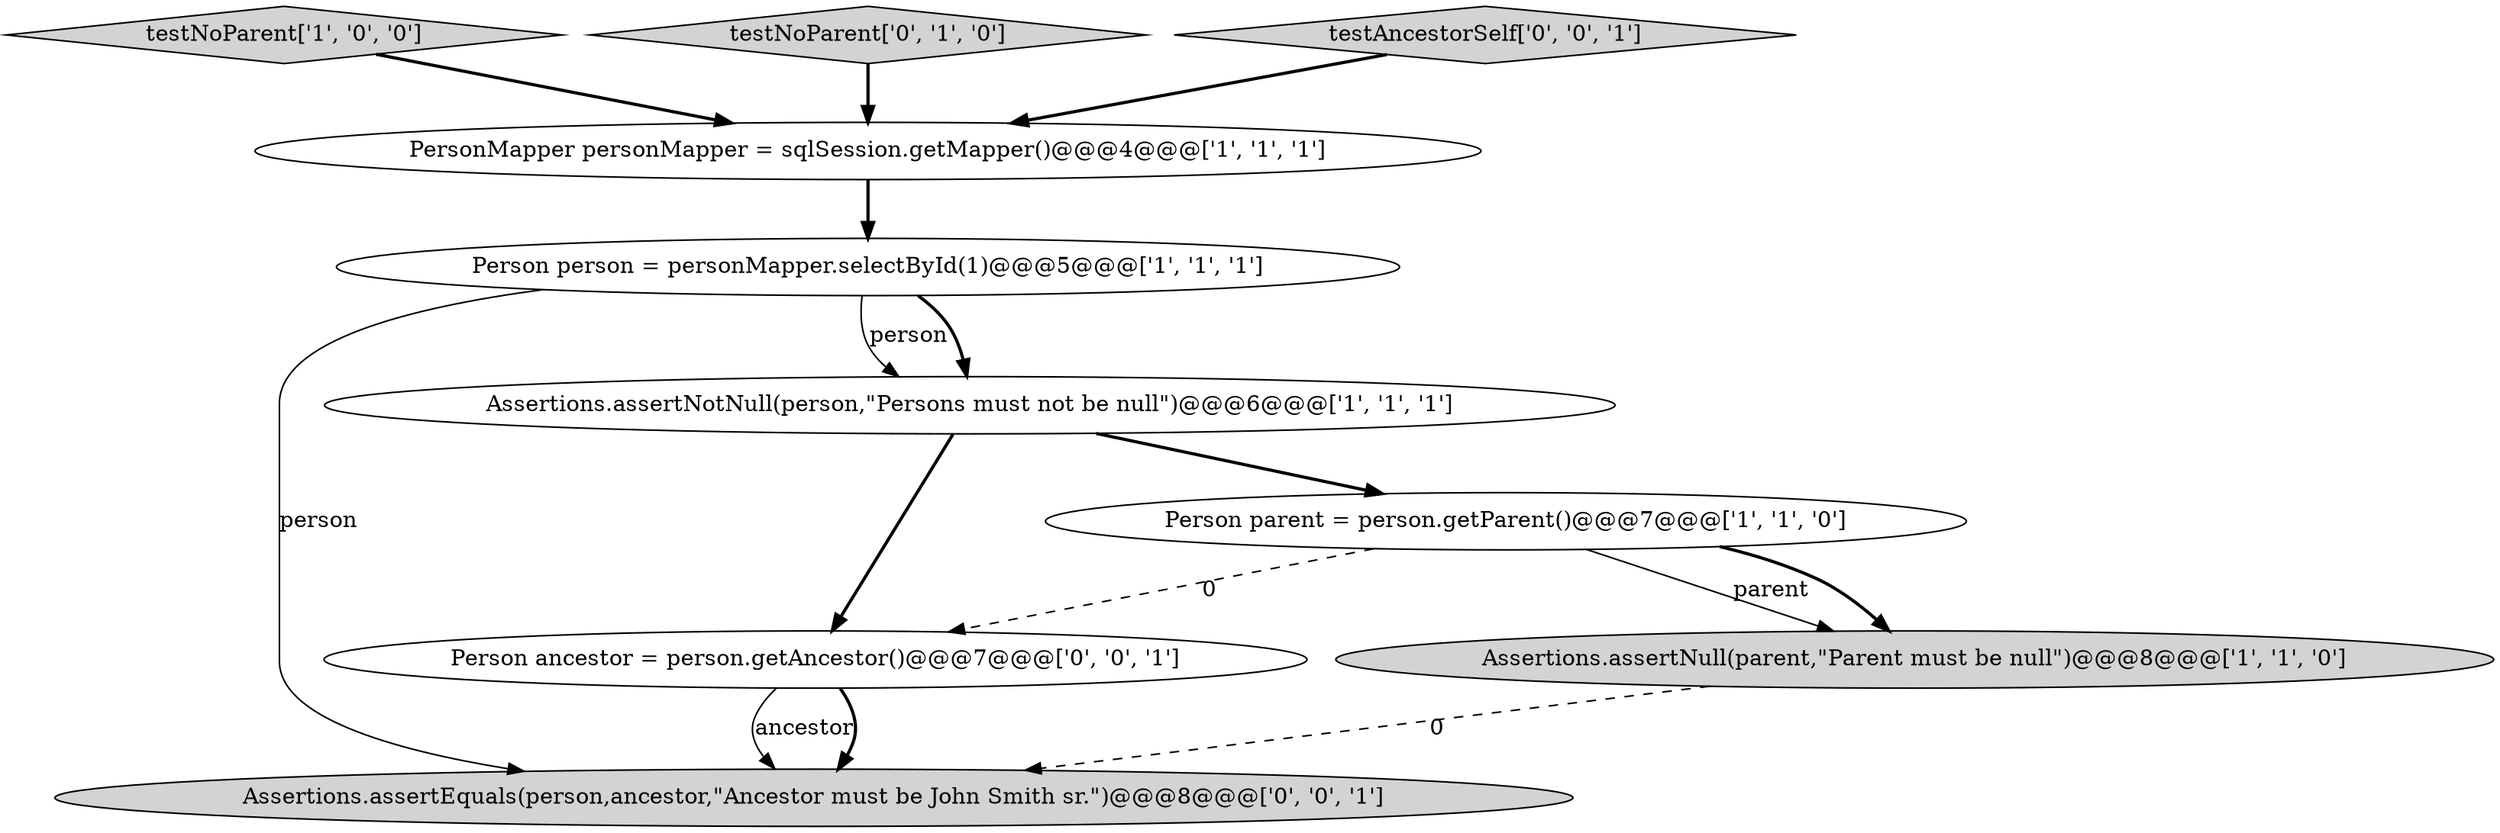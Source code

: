 digraph {
9 [style = filled, label = "Person ancestor = person.getAncestor()@@@7@@@['0', '0', '1']", fillcolor = white, shape = ellipse image = "AAA0AAABBB3BBB"];
8 [style = filled, label = "Assertions.assertEquals(person,ancestor,\"Ancestor must be John Smith sr.\")@@@8@@@['0', '0', '1']", fillcolor = lightgray, shape = ellipse image = "AAA0AAABBB3BBB"];
2 [style = filled, label = "Person person = personMapper.selectById(1)@@@5@@@['1', '1', '1']", fillcolor = white, shape = ellipse image = "AAA0AAABBB1BBB"];
0 [style = filled, label = "Assertions.assertNull(parent,\"Parent must be null\")@@@8@@@['1', '1', '0']", fillcolor = lightgray, shape = ellipse image = "AAA0AAABBB1BBB"];
1 [style = filled, label = "testNoParent['1', '0', '0']", fillcolor = lightgray, shape = diamond image = "AAA0AAABBB1BBB"];
4 [style = filled, label = "Person parent = person.getParent()@@@7@@@['1', '1', '0']", fillcolor = white, shape = ellipse image = "AAA0AAABBB1BBB"];
6 [style = filled, label = "testNoParent['0', '1', '0']", fillcolor = lightgray, shape = diamond image = "AAA0AAABBB2BBB"];
5 [style = filled, label = "Assertions.assertNotNull(person,\"Persons must not be null\")@@@6@@@['1', '1', '1']", fillcolor = white, shape = ellipse image = "AAA0AAABBB1BBB"];
7 [style = filled, label = "testAncestorSelf['0', '0', '1']", fillcolor = lightgray, shape = diamond image = "AAA0AAABBB3BBB"];
3 [style = filled, label = "PersonMapper personMapper = sqlSession.getMapper()@@@4@@@['1', '1', '1']", fillcolor = white, shape = ellipse image = "AAA0AAABBB1BBB"];
1->3 [style = bold, label=""];
4->0 [style = solid, label="parent"];
2->5 [style = solid, label="person"];
6->3 [style = bold, label=""];
2->8 [style = solid, label="person"];
4->9 [style = dashed, label="0"];
0->8 [style = dashed, label="0"];
3->2 [style = bold, label=""];
5->9 [style = bold, label=""];
9->8 [style = solid, label="ancestor"];
9->8 [style = bold, label=""];
7->3 [style = bold, label=""];
5->4 [style = bold, label=""];
4->0 [style = bold, label=""];
2->5 [style = bold, label=""];
}
